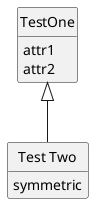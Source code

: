 {
  "sha1": "dke8j93igi7a16oh6h5k1a89q39w7q3",
  "insertion": {
    "when": "2024-06-01T09:03:03.132Z",
    "url": "https://github.com/plantuml/plantuml/issues/1142",
    "user": "plantuml@gmail.com"
  }
}
@startuml
hide circle
hide empty members

class "TestOne" {
attr1
attr2
}
class "Test Two" extends "TestOne" {
symmetric
}

@enduml
